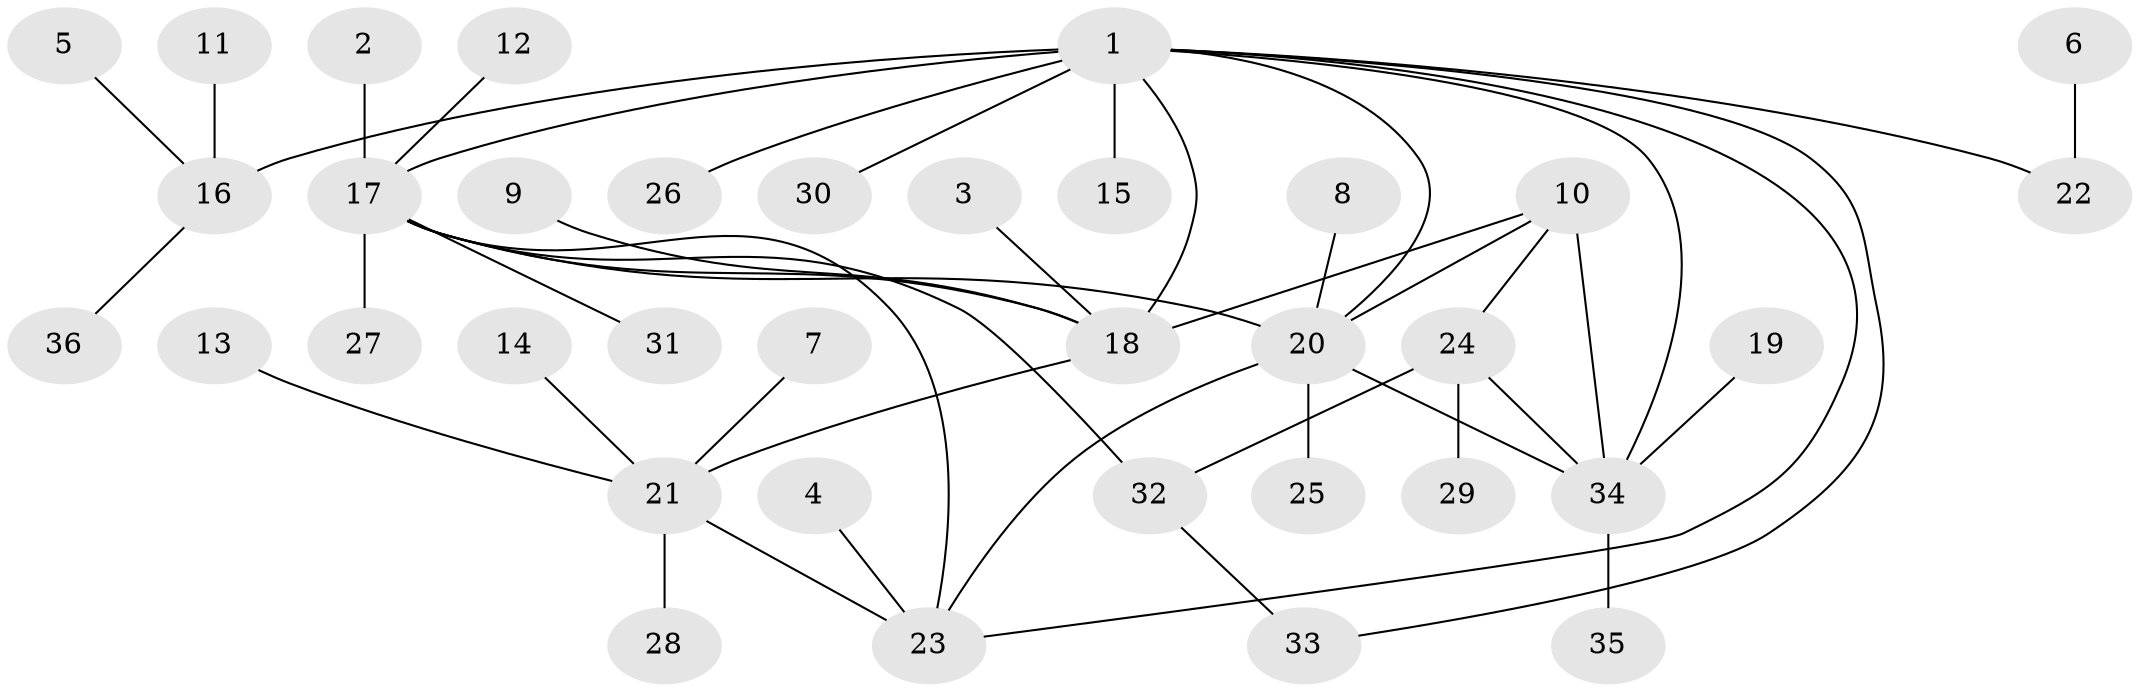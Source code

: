 // original degree distribution, {6: 0.09859154929577464, 5: 0.07042253521126761, 9: 0.014084507042253521, 8: 0.014084507042253521, 4: 0.04225352112676056, 2: 0.14084507042253522, 3: 0.07042253521126761, 1: 0.5492957746478874}
// Generated by graph-tools (version 1.1) at 2025/26/03/09/25 03:26:37]
// undirected, 36 vertices, 46 edges
graph export_dot {
graph [start="1"]
  node [color=gray90,style=filled];
  1;
  2;
  3;
  4;
  5;
  6;
  7;
  8;
  9;
  10;
  11;
  12;
  13;
  14;
  15;
  16;
  17;
  18;
  19;
  20;
  21;
  22;
  23;
  24;
  25;
  26;
  27;
  28;
  29;
  30;
  31;
  32;
  33;
  34;
  35;
  36;
  1 -- 15 [weight=1.0];
  1 -- 16 [weight=2.0];
  1 -- 17 [weight=2.0];
  1 -- 18 [weight=1.0];
  1 -- 20 [weight=1.0];
  1 -- 22 [weight=1.0];
  1 -- 23 [weight=1.0];
  1 -- 26 [weight=1.0];
  1 -- 30 [weight=1.0];
  1 -- 33 [weight=1.0];
  1 -- 34 [weight=1.0];
  2 -- 17 [weight=1.0];
  3 -- 18 [weight=1.0];
  4 -- 23 [weight=1.0];
  5 -- 16 [weight=1.0];
  6 -- 22 [weight=1.0];
  7 -- 21 [weight=1.0];
  8 -- 20 [weight=1.0];
  9 -- 18 [weight=1.0];
  10 -- 18 [weight=1.0];
  10 -- 20 [weight=1.0];
  10 -- 24 [weight=1.0];
  10 -- 34 [weight=1.0];
  11 -- 16 [weight=1.0];
  12 -- 17 [weight=1.0];
  13 -- 21 [weight=1.0];
  14 -- 21 [weight=1.0];
  16 -- 36 [weight=1.0];
  17 -- 18 [weight=1.0];
  17 -- 20 [weight=1.0];
  17 -- 23 [weight=1.0];
  17 -- 27 [weight=1.0];
  17 -- 31 [weight=1.0];
  17 -- 32 [weight=2.0];
  18 -- 21 [weight=2.0];
  19 -- 34 [weight=1.0];
  20 -- 23 [weight=1.0];
  20 -- 25 [weight=1.0];
  20 -- 34 [weight=1.0];
  21 -- 23 [weight=1.0];
  21 -- 28 [weight=1.0];
  24 -- 29 [weight=1.0];
  24 -- 32 [weight=1.0];
  24 -- 34 [weight=1.0];
  32 -- 33 [weight=1.0];
  34 -- 35 [weight=1.0];
}
